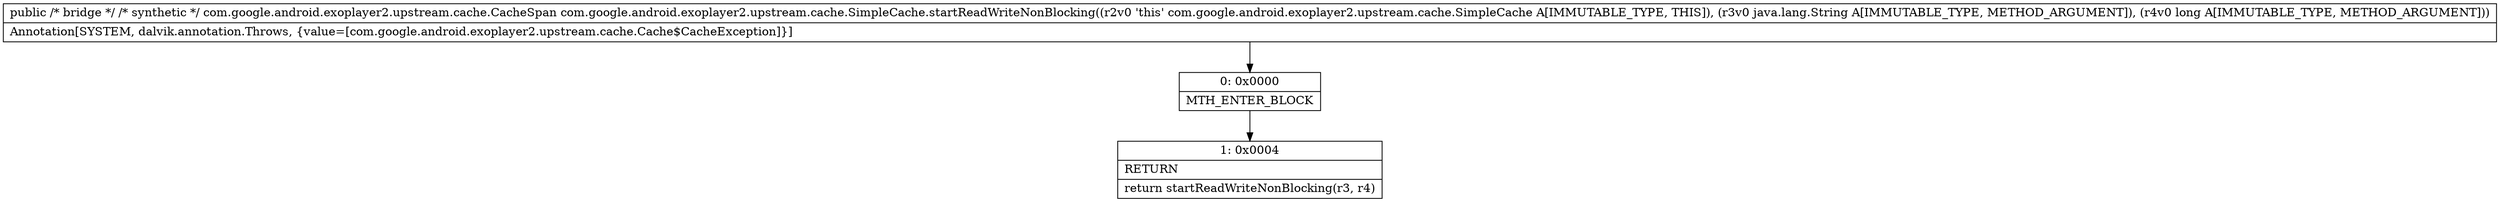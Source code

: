 digraph "CFG forcom.google.android.exoplayer2.upstream.cache.SimpleCache.startReadWriteNonBlocking(Ljava\/lang\/String;J)Lcom\/google\/android\/exoplayer2\/upstream\/cache\/CacheSpan;" {
Node_0 [shape=record,label="{0\:\ 0x0000|MTH_ENTER_BLOCK\l}"];
Node_1 [shape=record,label="{1\:\ 0x0004|RETURN\l|return startReadWriteNonBlocking(r3, r4)\l}"];
MethodNode[shape=record,label="{public \/* bridge *\/ \/* synthetic *\/ com.google.android.exoplayer2.upstream.cache.CacheSpan com.google.android.exoplayer2.upstream.cache.SimpleCache.startReadWriteNonBlocking((r2v0 'this' com.google.android.exoplayer2.upstream.cache.SimpleCache A[IMMUTABLE_TYPE, THIS]), (r3v0 java.lang.String A[IMMUTABLE_TYPE, METHOD_ARGUMENT]), (r4v0 long A[IMMUTABLE_TYPE, METHOD_ARGUMENT]))  | Annotation[SYSTEM, dalvik.annotation.Throws, \{value=[com.google.android.exoplayer2.upstream.cache.Cache$CacheException]\}]\l}"];
MethodNode -> Node_0;
Node_0 -> Node_1;
}

